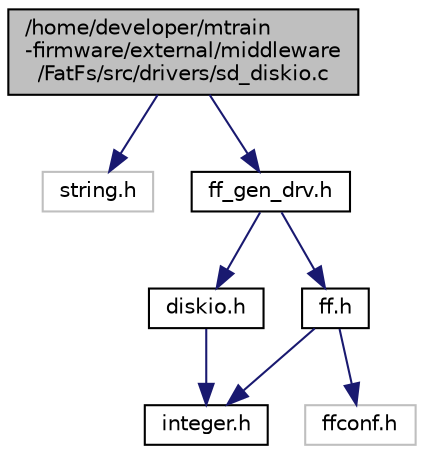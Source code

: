 digraph "/home/developer/mtrain-firmware/external/middleware/FatFs/src/drivers/sd_diskio.c"
{
  edge [fontname="Helvetica",fontsize="10",labelfontname="Helvetica",labelfontsize="10"];
  node [fontname="Helvetica",fontsize="10",shape=record];
  Node0 [label="/home/developer/mtrain\l-firmware/external/middleware\l/FatFs/src/drivers/sd_diskio.c",height=0.2,width=0.4,color="black", fillcolor="grey75", style="filled", fontcolor="black"];
  Node0 -> Node1 [color="midnightblue",fontsize="10",style="solid",fontname="Helvetica"];
  Node1 [label="string.h",height=0.2,width=0.4,color="grey75", fillcolor="white", style="filled"];
  Node0 -> Node2 [color="midnightblue",fontsize="10",style="solid",fontname="Helvetica"];
  Node2 [label="ff_gen_drv.h",height=0.2,width=0.4,color="black", fillcolor="white", style="filled",URL="$ff__gen__drv_8h.html",tooltip="Header for ff_gen_drv.c module. "];
  Node2 -> Node3 [color="midnightblue",fontsize="10",style="solid",fontname="Helvetica"];
  Node3 [label="diskio.h",height=0.2,width=0.4,color="black", fillcolor="white", style="filled",URL="$diskio_8h.html"];
  Node3 -> Node4 [color="midnightblue",fontsize="10",style="solid",fontname="Helvetica"];
  Node4 [label="integer.h",height=0.2,width=0.4,color="black", fillcolor="white", style="filled",URL="$integer_8h.html"];
  Node2 -> Node5 [color="midnightblue",fontsize="10",style="solid",fontname="Helvetica"];
  Node5 [label="ff.h",height=0.2,width=0.4,color="black", fillcolor="white", style="filled",URL="$ff_8h.html"];
  Node5 -> Node4 [color="midnightblue",fontsize="10",style="solid",fontname="Helvetica"];
  Node5 -> Node6 [color="midnightblue",fontsize="10",style="solid",fontname="Helvetica"];
  Node6 [label="ffconf.h",height=0.2,width=0.4,color="grey75", fillcolor="white", style="filled"];
}
